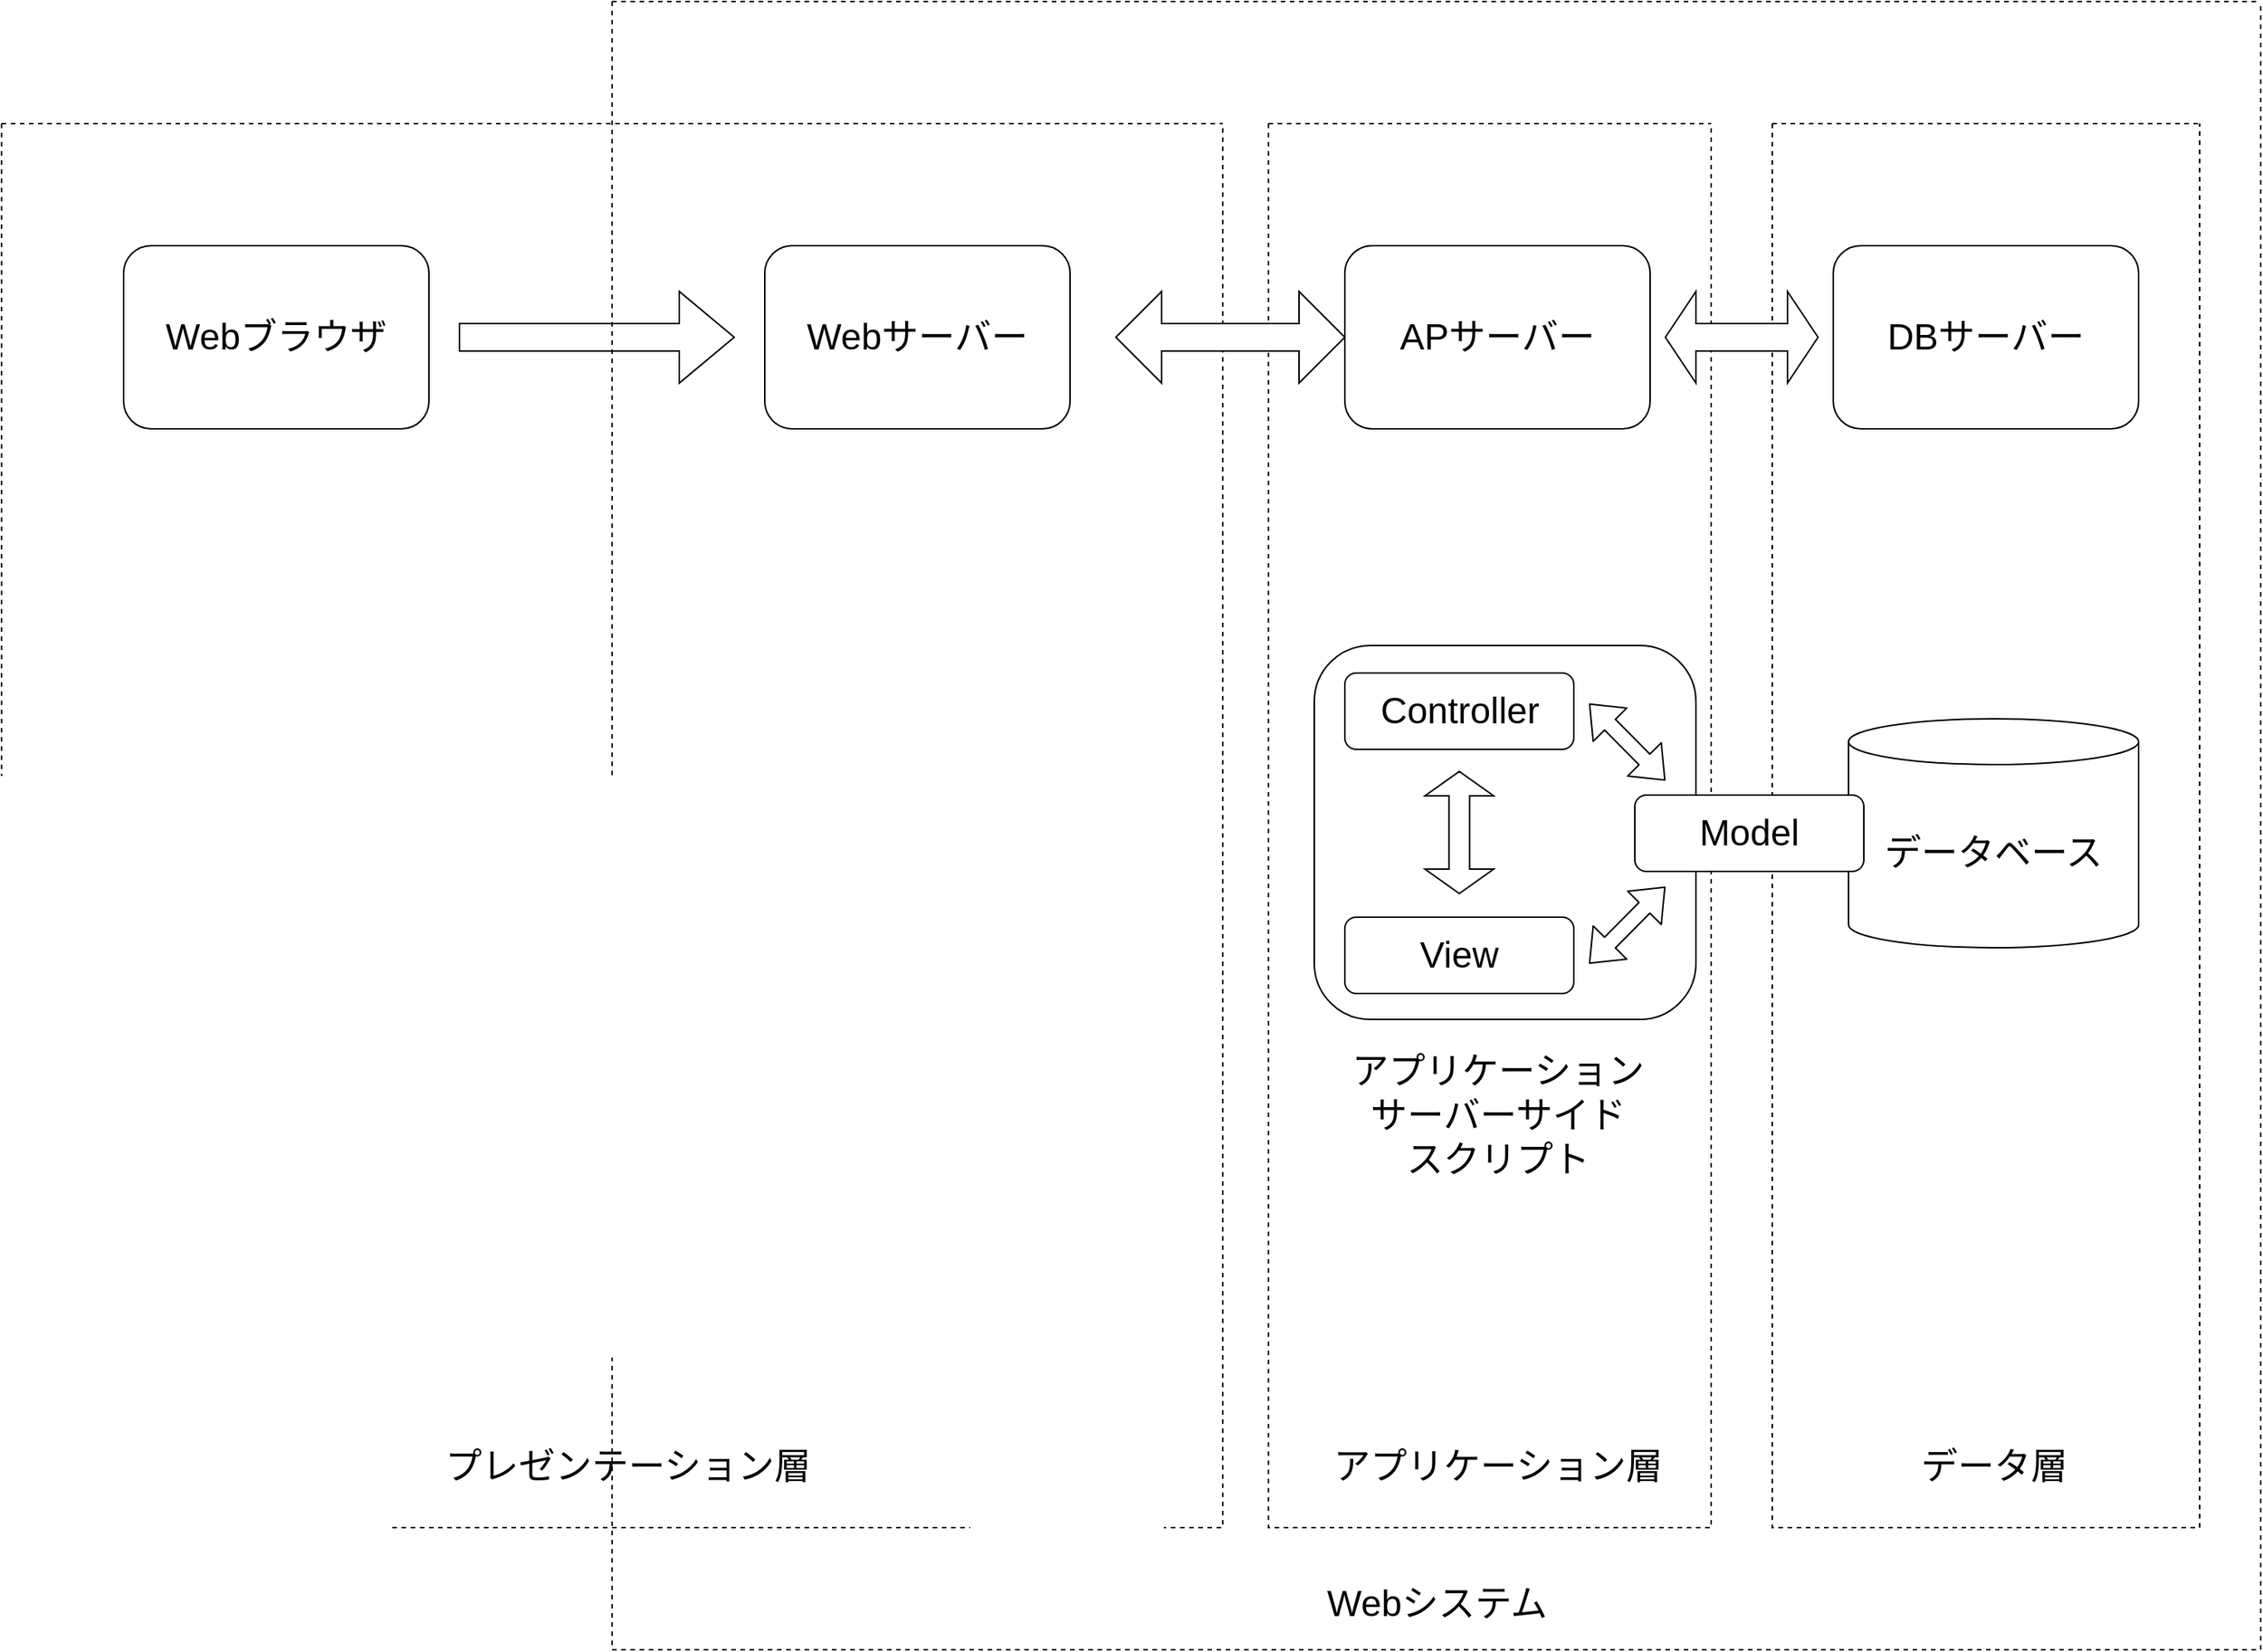 <mxfile>
    <diagram id="tR20tlEwW13Y1c6e1qtc" name="ページ1">
        <mxGraphModel dx="1883" dy="1375" grid="1" gridSize="10" guides="1" tooltips="1" connect="1" arrows="1" fold="1" page="1" pageScale="1" pageWidth="1654" pageHeight="1169" math="0" shadow="0">
            <root>
                <mxCell id="0"/>
                <mxCell id="1" parent="0"/>
                <mxCell id="2" value="" style="swimlane;startSize=0;dashed=1;" vertex="1" parent="1">
                    <mxGeometry x="120" y="120" width="800" height="920" as="geometry"/>
                </mxCell>
                <mxCell id="8" value="Webブラウザ" style="rounded=1;whiteSpace=wrap;html=1;fontSize=24;" vertex="1" parent="2">
                    <mxGeometry x="80" y="80" width="200" height="120" as="geometry"/>
                </mxCell>
                <mxCell id="35" value="" style="shape=singleArrow;whiteSpace=wrap;html=1;fontSize=24;" vertex="1" parent="2">
                    <mxGeometry x="300" y="110" width="180" height="60" as="geometry"/>
                </mxCell>
                <mxCell id="3" value="" style="swimlane;startSize=0;dashed=1;" vertex="1" parent="1">
                    <mxGeometry x="1280" y="120" width="280" height="920" as="geometry"/>
                </mxCell>
                <mxCell id="4" value="" style="swimlane;startSize=0;dashed=1;" vertex="1" parent="1">
                    <mxGeometry x="950" y="120" width="290" height="920" as="geometry"/>
                </mxCell>
                <mxCell id="5" value="" style="swimlane;startSize=0;dashed=1;" vertex="1" parent="1">
                    <mxGeometry x="520" y="40" width="1080" height="1080" as="geometry"/>
                </mxCell>
                <mxCell id="10" value="Webサーバー" style="rounded=1;whiteSpace=wrap;html=1;fontSize=24;" vertex="1" parent="5">
                    <mxGeometry x="100" y="160" width="200" height="120" as="geometry"/>
                </mxCell>
                <mxCell id="9" value="APサーバー" style="rounded=1;whiteSpace=wrap;html=1;fontSize=24;" vertex="1" parent="5">
                    <mxGeometry x="480" y="160" width="200" height="120" as="geometry"/>
                </mxCell>
                <mxCell id="15" value="DBサーバー" style="rounded=1;whiteSpace=wrap;html=1;fontSize=24;" vertex="1" parent="5">
                    <mxGeometry x="800" y="160" width="200" height="120" as="geometry"/>
                </mxCell>
                <mxCell id="17" value="" style="rounded=1;whiteSpace=wrap;html=1;fontSize=24;" vertex="1" parent="5">
                    <mxGeometry x="460" y="422" width="250" height="245" as="geometry"/>
                </mxCell>
                <mxCell id="18" value="" style="rounded=1;whiteSpace=wrap;html=1;fontSize=24;" vertex="1" parent="5">
                    <mxGeometry x="480" y="440" width="150" height="50" as="geometry"/>
                </mxCell>
                <mxCell id="19" value="View" style="rounded=1;whiteSpace=wrap;html=1;fontSize=24;" vertex="1" parent="5">
                    <mxGeometry x="480" y="600" width="150" height="50" as="geometry"/>
                </mxCell>
                <mxCell id="21" value="データベース" style="shape=cylinder3;whiteSpace=wrap;html=1;boundedLbl=1;backgroundOutline=1;size=15;fontSize=24;" vertex="1" parent="5">
                    <mxGeometry x="810" y="470" width="190" height="150" as="geometry"/>
                </mxCell>
                <mxCell id="20" value="Model" style="rounded=1;whiteSpace=wrap;html=1;fontSize=24;" vertex="1" parent="5">
                    <mxGeometry x="670" y="520" width="150" height="50" as="geometry"/>
                </mxCell>
                <mxCell id="22" value="Controller" style="text;html=1;align=center;verticalAlign=middle;resizable=0;points=[];autosize=1;strokeColor=none;fillColor=none;fontSize=24;" vertex="1" parent="5">
                    <mxGeometry x="490" y="445" width="130" height="40" as="geometry"/>
                </mxCell>
                <mxCell id="29" value="" style="shape=doubleArrow;direction=south;whiteSpace=wrap;html=1;fontSize=24;" vertex="1" parent="5">
                    <mxGeometry x="532.5" y="504.5" width="45" height="80" as="geometry"/>
                </mxCell>
                <mxCell id="30" value="" style="shape=flexArrow;endArrow=classic;startArrow=classic;html=1;fontSize=24;" edge="1" parent="5">
                    <mxGeometry width="100" height="100" relative="1" as="geometry">
                        <mxPoint x="640" y="460" as="sourcePoint"/>
                        <mxPoint x="690" y="510.5" as="targetPoint"/>
                    </mxGeometry>
                </mxCell>
                <mxCell id="31" value="" style="shape=flexArrow;endArrow=classic;startArrow=classic;html=1;fontSize=24;" edge="1" parent="5">
                    <mxGeometry width="100" height="100" relative="1" as="geometry">
                        <mxPoint x="690" y="580" as="sourcePoint"/>
                        <mxPoint x="640" y="630.5" as="targetPoint"/>
                    </mxGeometry>
                </mxCell>
                <mxCell id="32" value="プレゼンテーション層" style="text;html=1;align=center;verticalAlign=middle;resizable=0;points=[];autosize=1;strokeColor=none;fillColor=none;fontSize=24;" vertex="1" parent="5">
                    <mxGeometry x="-120" y="940" width="260" height="40" as="geometry"/>
                </mxCell>
                <mxCell id="33" value="アプリケーション層" style="text;html=1;align=center;verticalAlign=middle;resizable=0;points=[];autosize=1;strokeColor=none;fillColor=none;fontSize=24;" vertex="1" parent="5">
                    <mxGeometry x="460" y="940" width="240" height="40" as="geometry"/>
                </mxCell>
                <mxCell id="34" value="データ層" style="text;html=1;align=center;verticalAlign=middle;resizable=0;points=[];autosize=1;strokeColor=none;fillColor=none;fontSize=24;" vertex="1" parent="5">
                    <mxGeometry x="845" y="940" width="120" height="40" as="geometry"/>
                </mxCell>
                <mxCell id="36" value="" style="shape=doubleArrow;whiteSpace=wrap;html=1;fontSize=24;" vertex="1" parent="5">
                    <mxGeometry x="330" y="190" width="150" height="60" as="geometry"/>
                </mxCell>
                <mxCell id="37" value="" style="shape=doubleArrow;whiteSpace=wrap;html=1;fontSize=24;" vertex="1" parent="5">
                    <mxGeometry x="690" y="190" width="100" height="60" as="geometry"/>
                </mxCell>
                <mxCell id="38" value="Webシステム" style="text;html=1;align=center;verticalAlign=middle;resizable=0;points=[];autosize=1;strokeColor=none;fillColor=none;fontSize=24;" vertex="1" parent="5">
                    <mxGeometry x="455" y="1030" width="170" height="40" as="geometry"/>
                </mxCell>
                <mxCell id="39" value="アプリケーション&lt;br&gt;サーバーサイド&lt;br&gt;スクリプト" style="text;html=1;align=center;verticalAlign=middle;resizable=0;points=[];autosize=1;strokeColor=none;fillColor=none;fontSize=24;" vertex="1" parent="5">
                    <mxGeometry x="470" y="680" width="220" height="100" as="geometry"/>
                </mxCell>
            </root>
        </mxGraphModel>
    </diagram>
</mxfile>